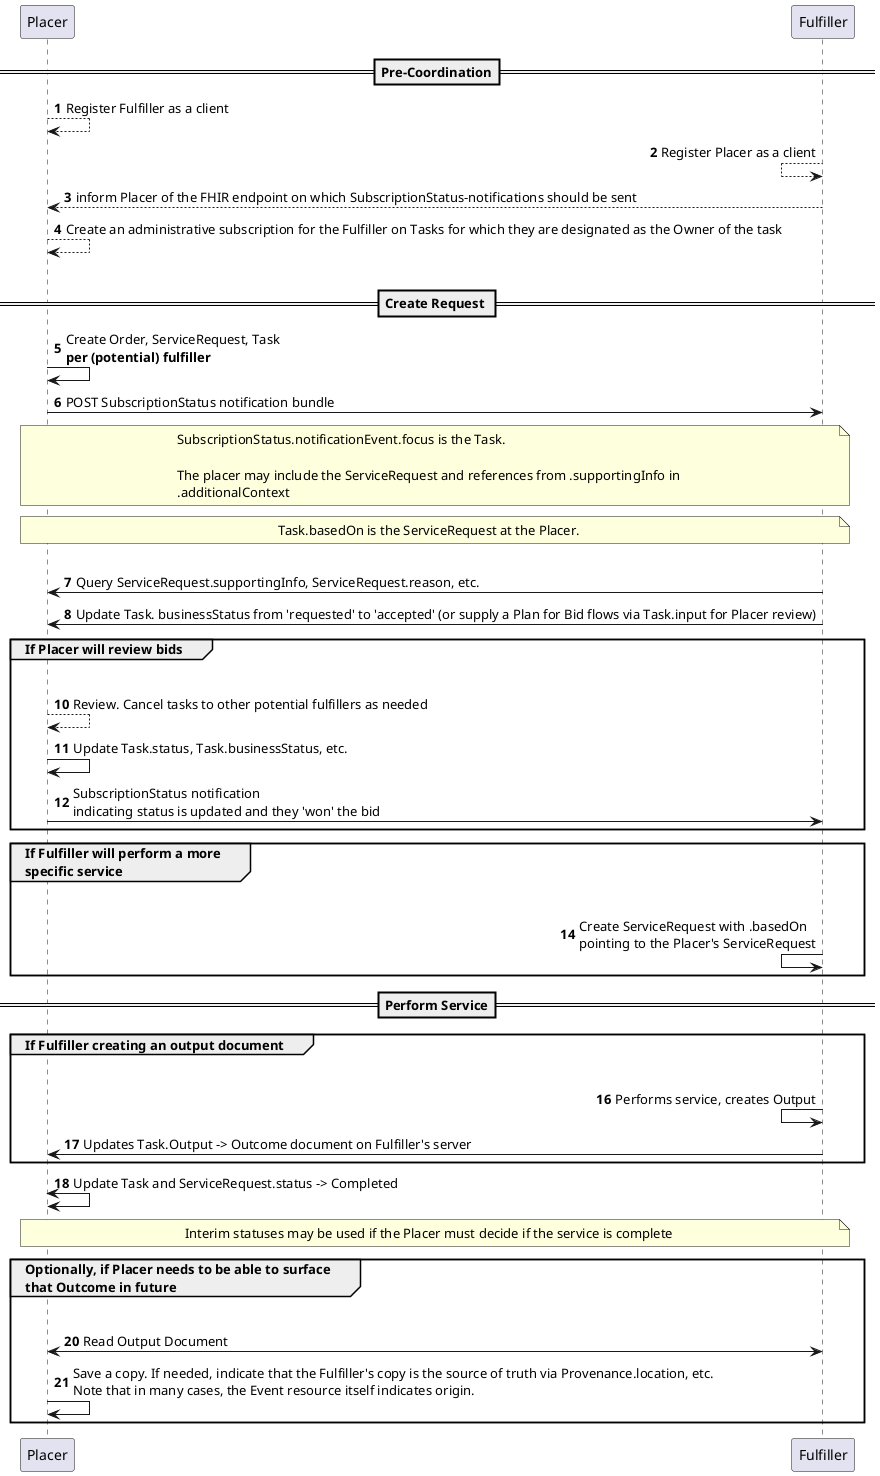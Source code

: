 @startuml
autonumber
'skinparam svgDimensionStyle false
'skinparam sequenceMessageAlign center


== Pre-Coordination==

Placer --> Placer: Register Fulfiller as a client

Fulfiller <-- Fulfiller: Register Placer as a client

Placer <-- Fulfiller: inform Placer of the FHIR endpoint on which SubscriptionStatus-notifications should be sent


Placer --> Placer: Create an administrative subscription for the Fulfiller on Tasks for which they are designated as the Owner of the task
||20||


== Create Request == 

Placer -> Placer : Create Order, ServiceRequest, Task\n**per (potential) fulfiller**

Placer -> Fulfiller: POST SubscriptionStatus notification bundle

note over Placer,Fulfiller
SubscriptionStatus.notificationEvent.focus is the Task. 

The placer may include the ServiceRequest and references from .supportingInfo in 
.additionalContext
end note

note over Placer,Fulfiller
Task.basedOn is the ServiceRequest at the Placer. 
end note

||20||

Fulfiller -> Placer : Query ServiceRequest.supportingInfo, ServiceRequest.reason, etc.

Fulfiller -> Placer : Update Task. businessStatus from 'requested' to 'accepted' (or supply a Plan for Bid flows via Task.input for Placer review)


group If Placer will review bids
    Placer -[hidden]>Fulfiller:
    Placer --> Placer : Review. Cancel tasks to other potential fulfillers as needed
    Placer -> Placer : Update Task.status, Task.businessStatus, etc. 
    Placer -> Fulfiller : SubscriptionStatus notification \nindicating status is updated and they 'won' the bid

end

group If Fulfiller will perform a more\nspecific service
    Fulfiller-[hidden]>Placer:
    Fulfiller <- Fulfiller : Create ServiceRequest with .basedOn\npointing to the Placer's ServiceRequest 

end

==Perform Service==
group If Fulfiller creating an output document
    Fulfiller-[hidden]>Placer:
    Fulfiller <- Fulfiller : Performs service, creates Output
    Fulfiller -> Placer : Updates Task.Output -> Outcome document on Fulfiller's server

end

Placer <-> Placer : Update Task and ServiceRequest.status -> Completed

note over Placer,Fulfiller
Interim statuses may be used if the Placer must decide if the service is complete 
end note

group Optionally, if Placer needs to be able to surface\nthat Outcome in future
    Placer-[hidden]>Fulfiller
    Placer <-> Fulfiller: Read Output Document
    Placer -> Placer : Save a copy. If needed, indicate that the Fulfiller's copy is the source of truth via Provenance.location, etc.\nNote that in many cases, the Event resource itself indicates origin. 
end

@enduml
